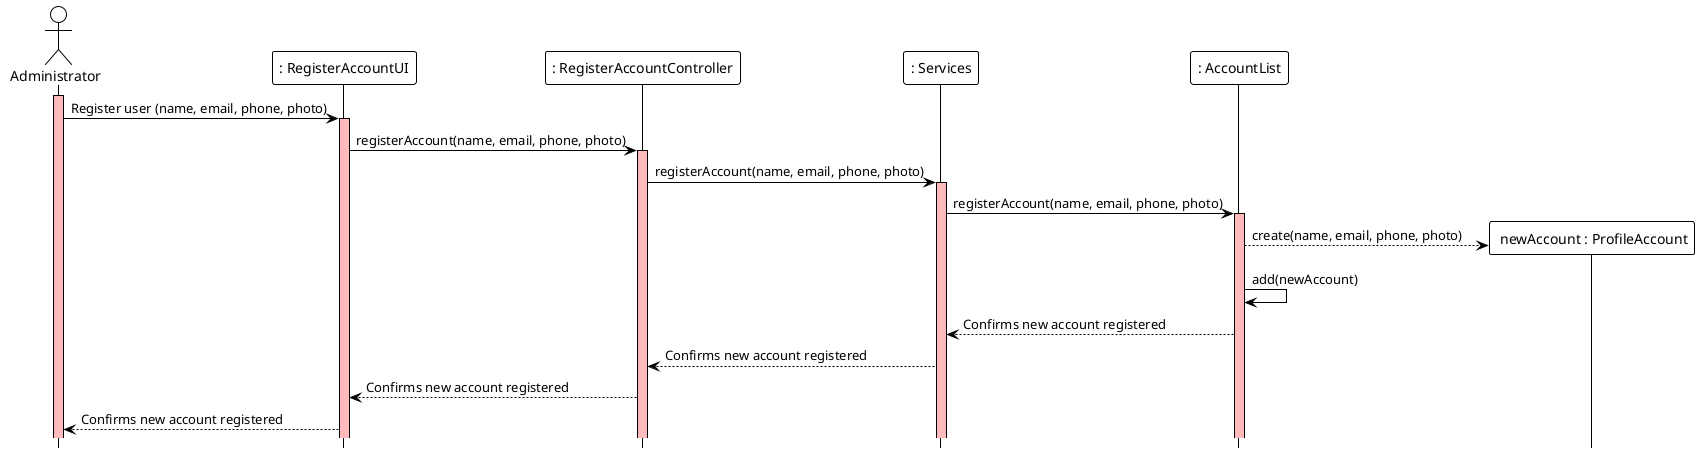 @startuml
!theme plain
hide footbox
actor Administrator  as Administrator
participant ": RegisterAccountUI" as UI
participant ": RegisterAccountController" as Controller
participant ": Services" as Services
participant ": AccountList" as List

activate Administrator #FFBBBB
Administrator ->  UI : Register user (name, email, phone, photo)
activate UI #FFBBBB
UI -> Controller : registerAccount(name, email, phone, photo)
activate Controller #FFBBBB
Controller -> Services : registerAccount(name, email, phone, photo)
activate Services #FFBBBB
Services -> List : registerAccount(name, email, phone, photo)
activate List #FFBBBB

'List -> List : emailExists(email)
List -->" newAccount : ProfileAccount" ** : create(name, email, phone, photo)
List -> List : add(newAccount)
List --> Services : Confirms new account registered
Services --> Controller : Confirms new account registered
Controller --> UI : Confirms new account registered
UI --> Administrator : Confirms new account registered
@enduml